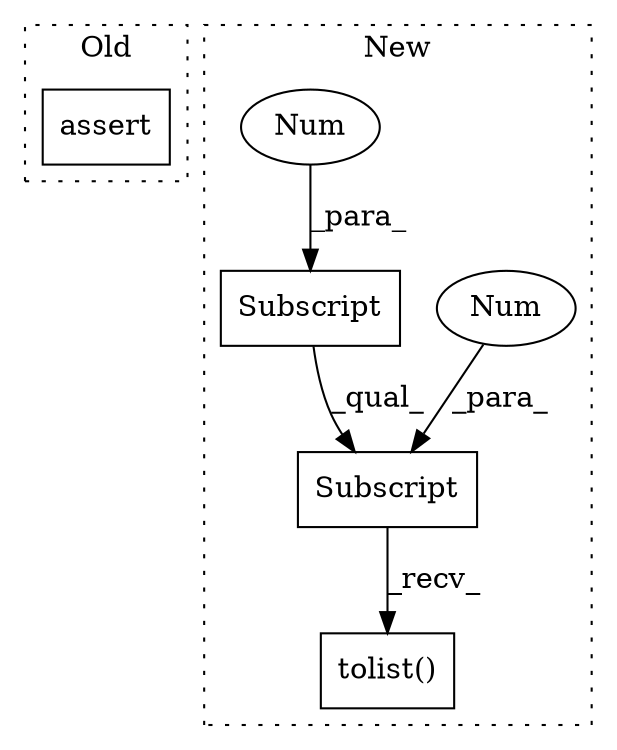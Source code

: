 digraph G {
subgraph cluster0 {
1 [label="assert" a="65" s="22924" l="7" shape="box"];
label = "Old";
style="dotted";
}
subgraph cluster1 {
2 [label="tolist()" a="75" s="22520" l="39" shape="box"];
3 [label="Subscript" a="63" s="22520,0" l="30,0" shape="box"];
4 [label="Num" a="76" s="22548" l="1" shape="ellipse"];
5 [label="Subscript" a="63" s="22520,0" l="27,0" shape="box"];
6 [label="Num" a="76" s="22545" l="1" shape="ellipse"];
label = "New";
style="dotted";
}
3 -> 2 [label="_recv_"];
4 -> 3 [label="_para_"];
5 -> 3 [label="_qual_"];
6 -> 5 [label="_para_"];
}